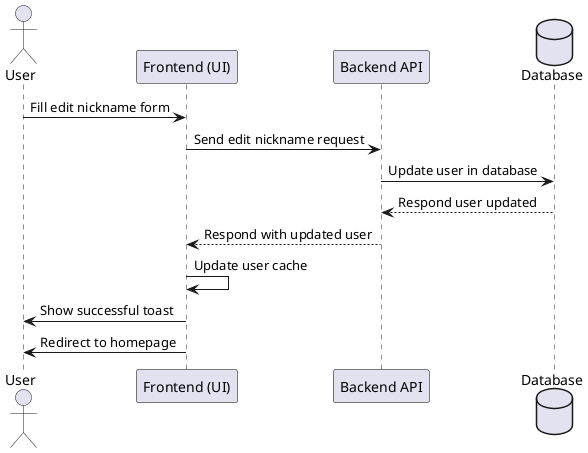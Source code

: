 @startuml

skinparam participant {
    FontColor black
    BorderColor black
}

actor User

participant "Frontend (UI)" as UI
participant "Backend API" as API
database "Database" as DB

User -> UI : Fill edit nickname form
UI -> API : Send edit nickname request
API -> DB : Update user in database
DB --> API : Respond user updated
API --> UI : Respond with updated user
UI -> UI : Update user cache
UI -> User : Show successful toast
UI -> User : Redirect to homepage

@enduml
